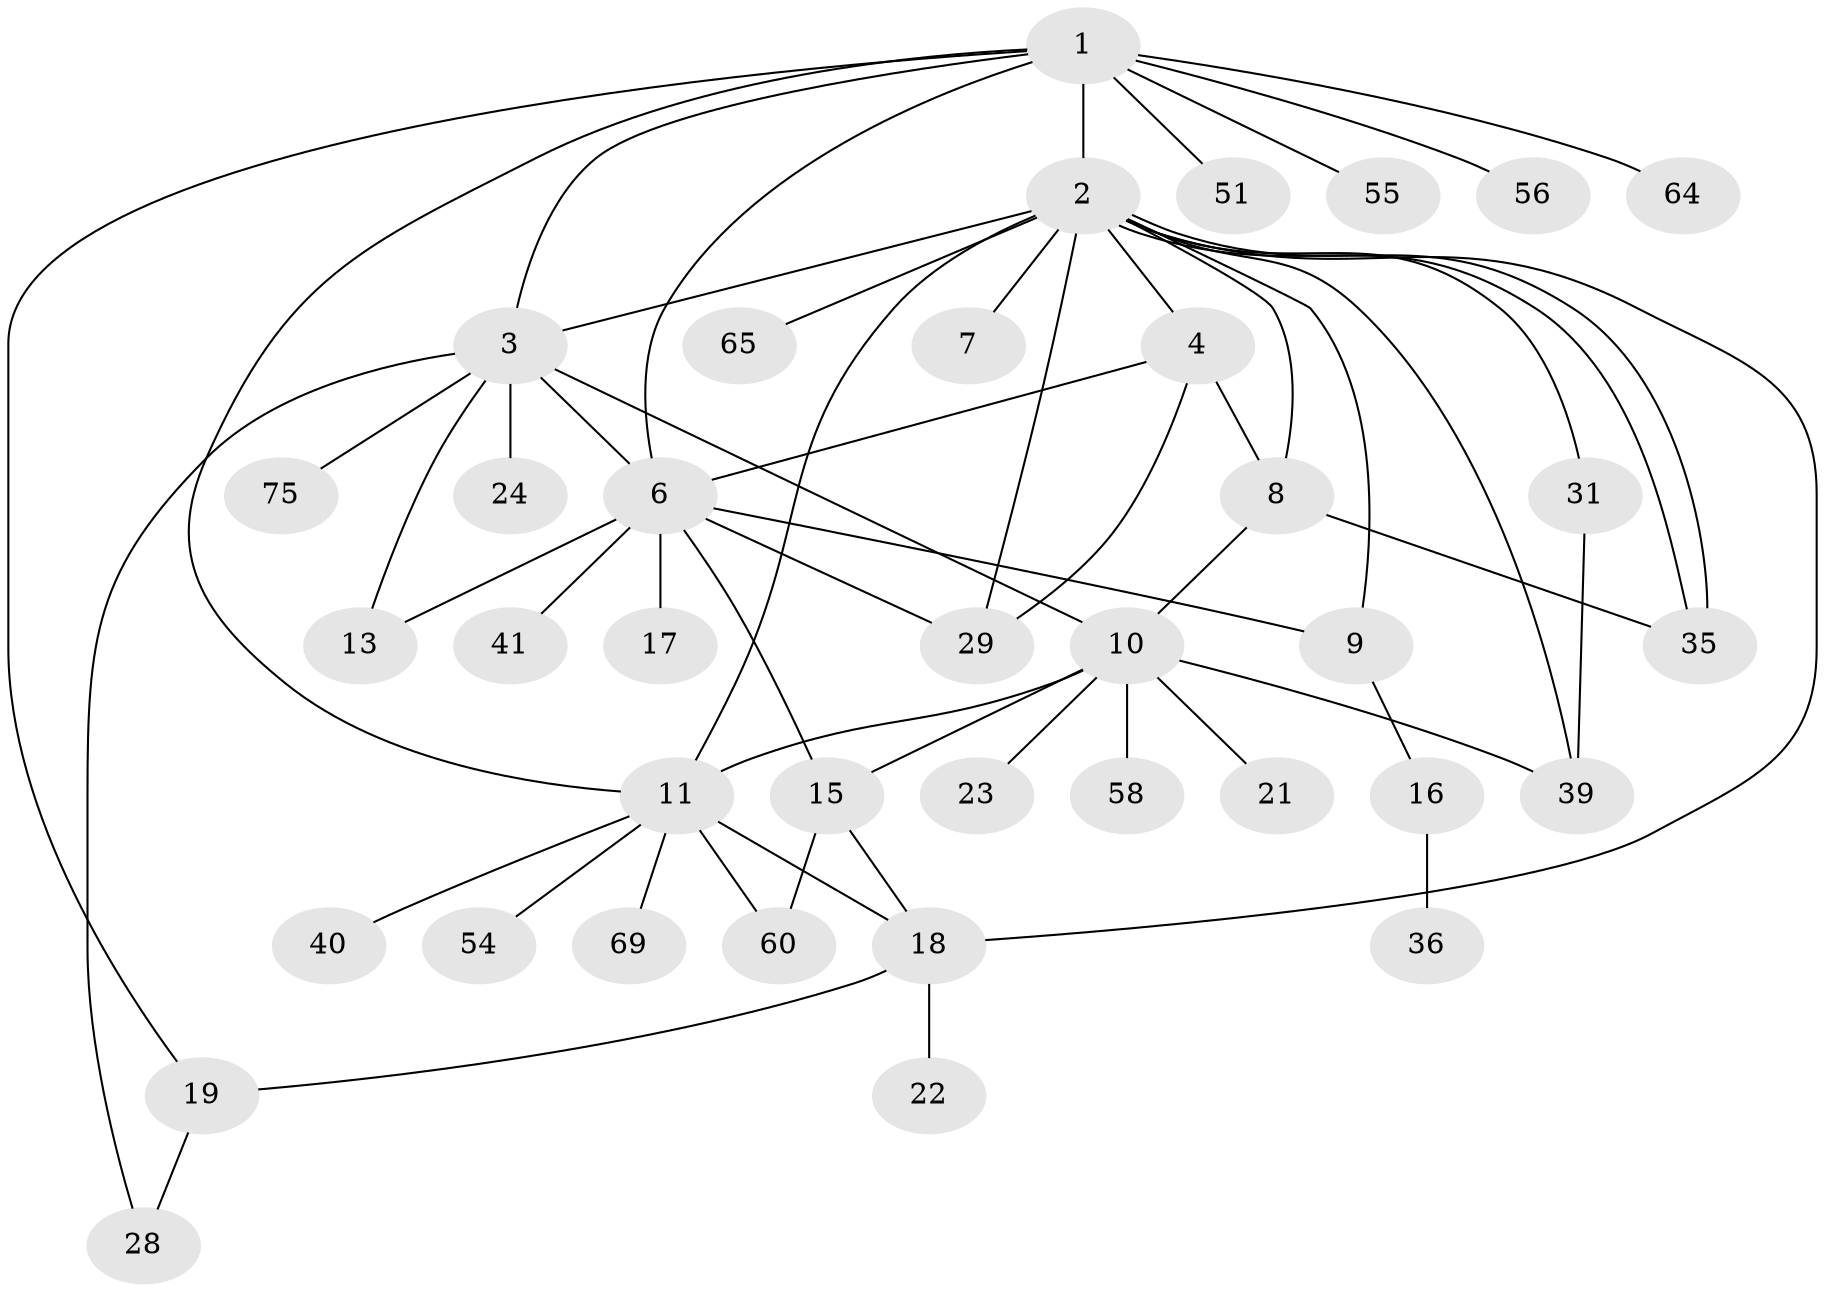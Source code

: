 // original degree distribution, {9: 0.013157894736842105, 19: 0.013157894736842105, 8: 0.02631578947368421, 7: 0.039473684210526314, 2: 0.21052631578947367, 3: 0.11842105263157894, 4: 0.07894736842105263, 5: 0.02631578947368421, 11: 0.013157894736842105, 1: 0.4605263157894737}
// Generated by graph-tools (version 1.1) at 2025/14/03/09/25 04:14:35]
// undirected, 38 vertices, 58 edges
graph export_dot {
graph [start="1"]
  node [color=gray90,style=filled];
  1;
  2 [super="+38+12+5+14+30+67+62+70+57"];
  3;
  4;
  6 [super="+33+50+73"];
  7 [super="+26+63"];
  8 [super="+47+45"];
  9 [super="+46"];
  10 [super="+20"];
  11 [super="+37+25"];
  13;
  15;
  16;
  17;
  18 [super="+44+32"];
  19;
  21;
  22;
  23;
  24;
  28 [super="+34"];
  29 [super="+48"];
  31;
  35 [super="+43+42"];
  36;
  39;
  40;
  41;
  51;
  54;
  55;
  56;
  58;
  60 [super="+74"];
  64;
  65;
  69;
  75;
  1 -- 2;
  1 -- 3;
  1 -- 11;
  1 -- 19;
  1 -- 51;
  1 -- 55;
  1 -- 56;
  1 -- 64;
  1 -- 6;
  2 -- 3;
  2 -- 4 [weight=2];
  2 -- 7;
  2 -- 9;
  2 -- 11 [weight=2];
  2 -- 29;
  2 -- 35;
  2 -- 35;
  2 -- 65;
  2 -- 39;
  2 -- 31;
  2 -- 18;
  2 -- 8;
  3 -- 10;
  3 -- 13;
  3 -- 24;
  3 -- 75;
  3 -- 28;
  3 -- 6;
  4 -- 6 [weight=2];
  4 -- 8 [weight=2];
  4 -- 29;
  6 -- 9;
  6 -- 15;
  6 -- 17;
  6 -- 41;
  6 -- 29;
  6 -- 13;
  8 -- 10;
  8 -- 35 [weight=2];
  9 -- 16;
  10 -- 11;
  10 -- 58;
  10 -- 23;
  10 -- 21;
  10 -- 39;
  10 -- 15;
  11 -- 18 [weight=2];
  11 -- 40;
  11 -- 54;
  11 -- 69;
  11 -- 60;
  15 -- 18;
  15 -- 60;
  16 -- 36;
  18 -- 19;
  18 -- 22;
  19 -- 28;
  31 -- 39;
}
